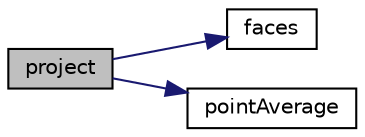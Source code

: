 digraph "project"
{
  bgcolor="transparent";
  edge [fontname="Helvetica",fontsize="10",labelfontname="Helvetica",labelfontsize="10"];
  node [fontname="Helvetica",fontsize="10",shape=record];
  rankdir="LR";
  Node1 [label="project",height=0.2,width=0.4,color="black", fillcolor="grey75", style="filled", fontcolor="black"];
  Node1 -> Node2 [color="midnightblue",fontsize="10",style="solid",fontname="Helvetica"];
  Node2 [label="faces",height=0.2,width=0.4,color="black",URL="$a02307.html#a23ca4b0f5e216674cd6bdd98aa90563e",tooltip="Faces of surface. "];
  Node1 -> Node3 [color="midnightblue",fontsize="10",style="solid",fontname="Helvetica"];
  Node3 [label="pointAverage",height=0.2,width=0.4,color="black",URL="$a02307.html#a9063118abf1ae763a4165dd8c5c474f3",tooltip="Interpolate from points to cell centre. "];
}
